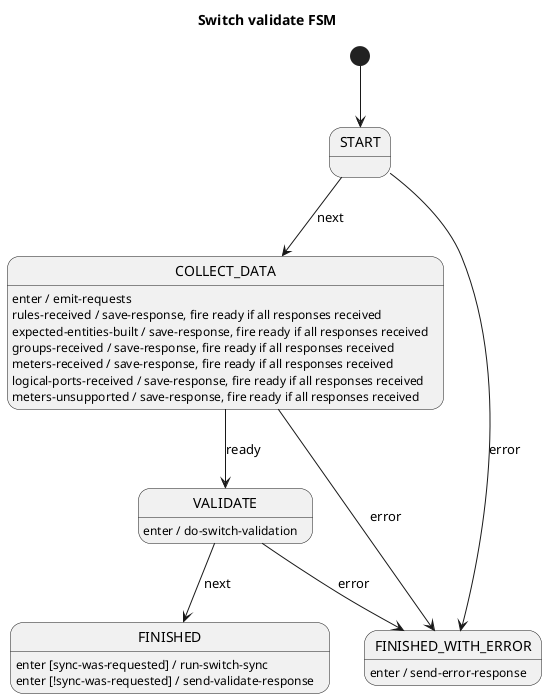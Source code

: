 @startuml
title Switch validate FSM

[*] --> START

START --> COLLECT_DATA : next
START --> FINISHED_WITH_ERROR : error

COLLECT_DATA --> VALIDATE : ready
COLLECT_DATA --> FINISHED_WITH_ERROR : error
COLLECT_DATA : enter / emit-requests
COLLECT_DATA : rules-received / save-response, fire ready if all responses received
COLLECT_DATA : expected-entities-built / save-response, fire ready if all responses received
COLLECT_DATA : groups-received / save-response, fire ready if all responses received
COLLECT_DATA : meters-received / save-response, fire ready if all responses received
COLLECT_DATA : logical-ports-received / save-response, fire ready if all responses received
COLLECT_DATA : meters-unsupported / save-response, fire ready if all responses received

VALIDATE --> FINISHED : next
VALIDATE --> FINISHED_WITH_ERROR : error
VALIDATE : enter / do-switch-validation

FINISHED : enter [sync-was-requested] / run-switch-sync
FINISHED : enter [!sync-was-requested] / send-validate-response

FINISHED_WITH_ERROR : enter / send-error-response

@enduml

